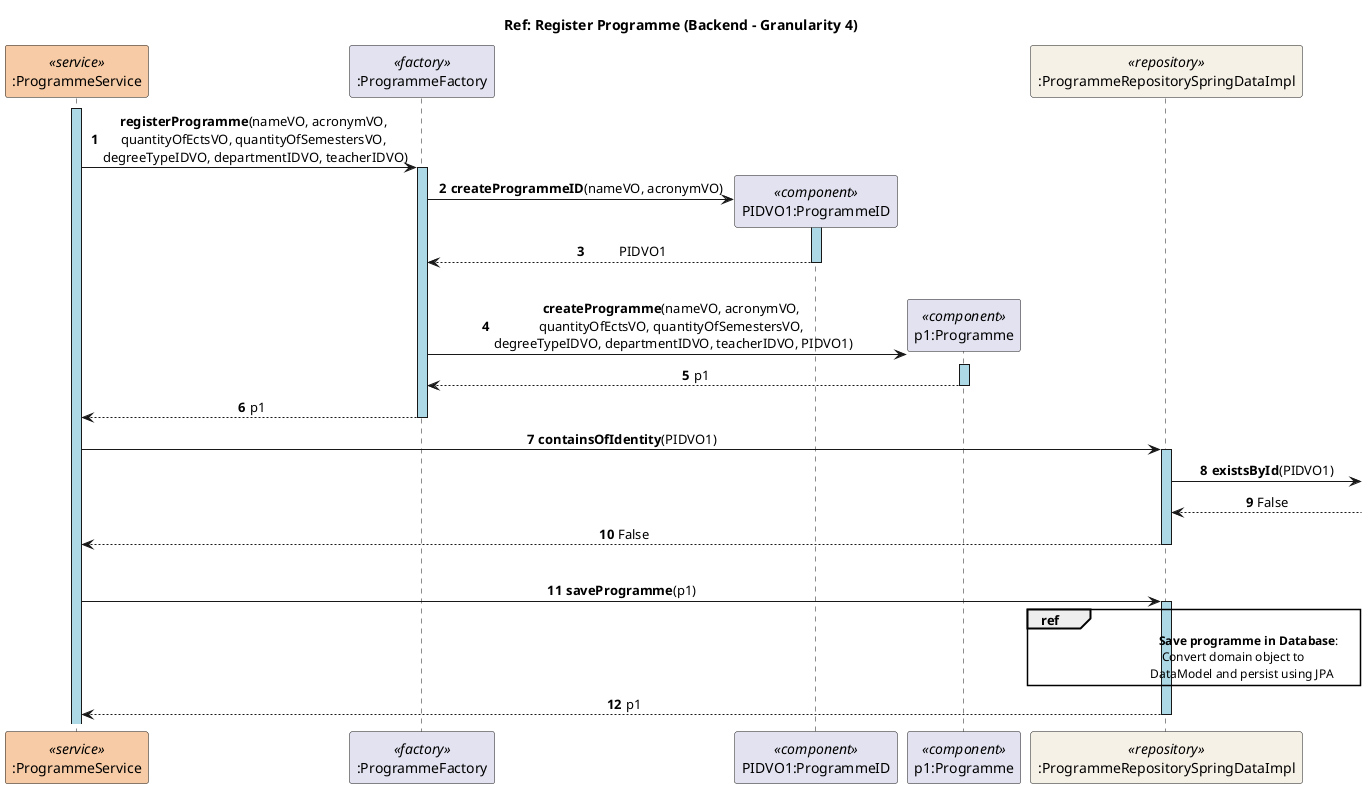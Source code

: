 @startuml
title Ref: Register Programme (Backend - Granularity 4)
skinparam sequenceLifeLineBackgroundColor lightblue
skinparam sequenceMessageAlign center
autonumber

participant ":ProgrammeService" as ProgrammeService <<service>> #F6CBA5
participant ":ProgrammeFactory" as ProgrammeFactory <<factory>>
participant "PIDVO1:ProgrammeID" as ProgrammeID <<component>>
participant "p1:Programme" as Programme <<component>>
participant ":ProgrammeRepositorySpringDataImpl" as ProgrammeRepository <<repository>> #F6F1E7

activate ProgrammeService
ProgrammeService -> ProgrammeFactory ++: **registerProgramme**(nameVO, acronymVO, \nquantityOfEctsVO, quantityOfSemestersVO, \ndegreeTypeIDVO, departmentIDVO, teacherIDVO)

ProgrammeFactory -> ProgrammeID **: **createProgrammeID**(nameVO, acronymVO)
activate ProgrammeID
ProgrammeID --> ProgrammeFactory --: \t PIDVO1
|||
ProgrammeFactory -> Programme **: **createProgramme**(nameVO, acronymVO, \nquantityOfEctsVO, quantityOfSemestersVO, \ndegreeTypeIDVO, departmentIDVO, teacherIDVO, PIDVO1)
activate Programme

Programme --> ProgrammeFactory --: p1
ProgrammeFactory --> ProgrammeService --: p1

ProgrammeService -> ProgrammeRepository++: **containsOfIdentity**(PIDVO1)
ProgrammeRepository -> : **existsById**(PIDVO1)
ProgrammeRepository <-- : False
ProgrammeRepository --> ProgrammeService-- : False
|||
ProgrammeService -> ProgrammeRepository ++: **saveProgramme**(p1)

ref over ProgrammeRepository
       \t\t\t\t   **Save programme in Database**:
    \t \t \t Convert domain object to
    \t\t\t\t      DataModel and persist using JPA\t
end ref

ProgrammeRepository --> ProgrammeService --: p1
@enduml